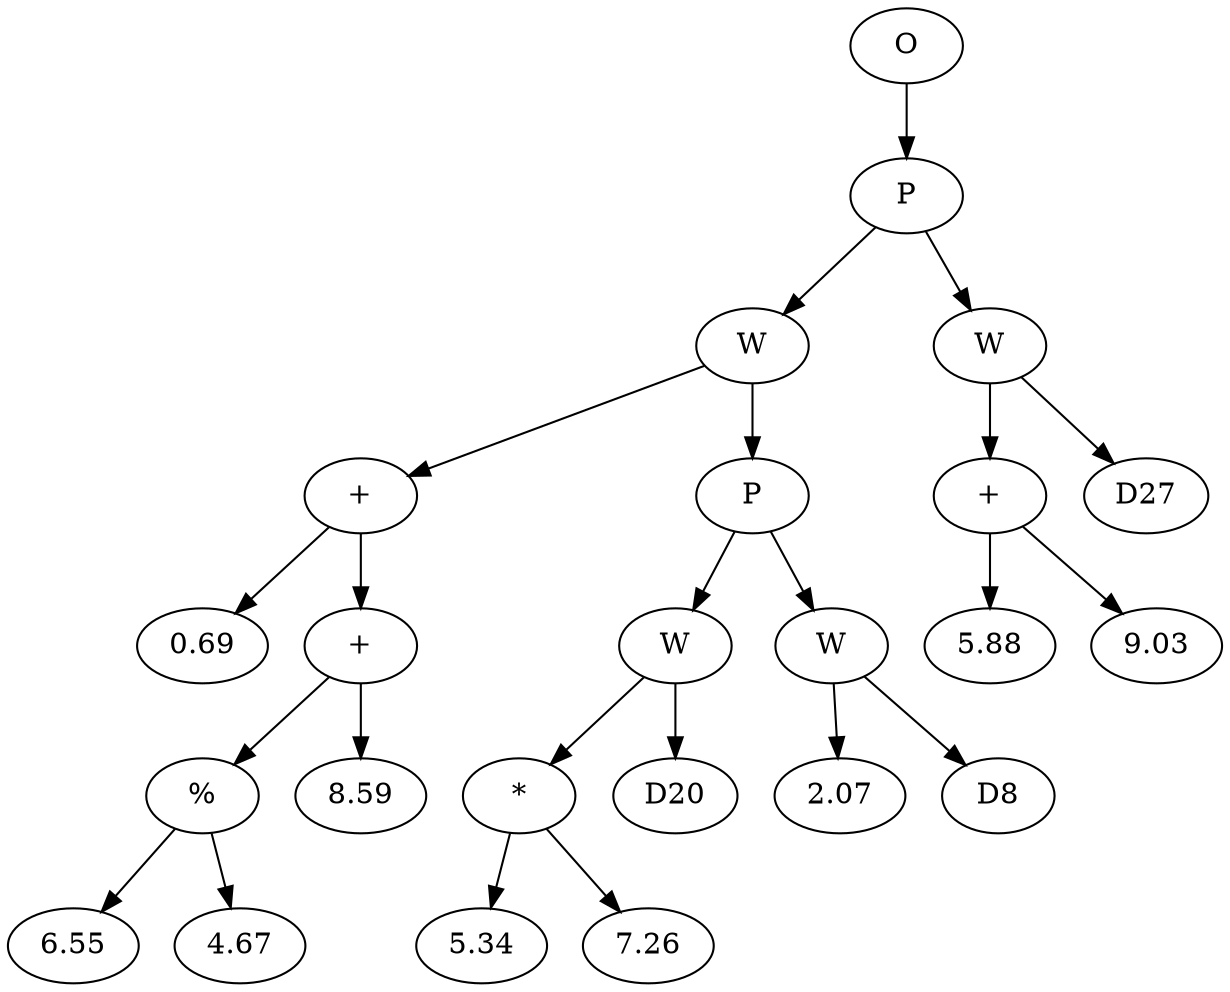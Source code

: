 // Tree
digraph {
	5959155 [label=O]
	5959156 [label=P]
	5959155 -> 5959156
	5959157 [label=W]
	5959156 -> 5959157
	5959158 [label="+"]
	5959157 -> 5959158
	5959159 [label=0.69]
	5959158 -> 5959159
	5959160 [label="+"]
	5959158 -> 5959160
	5959161 [label="%"]
	5959160 -> 5959161
	5959162 [label=6.55]
	5959161 -> 5959162
	5959163 [label=4.67]
	5959161 -> 5959163
	5959164 [label=8.59]
	5959160 -> 5959164
	5959165 [label=P]
	5959157 -> 5959165
	5959166 [label=W]
	5959165 -> 5959166
	5959167 [label="*"]
	5959166 -> 5959167
	5959168 [label=5.34]
	5959167 -> 5959168
	5959169 [label=7.26]
	5959167 -> 5959169
	5959170 [label=D20]
	5959166 -> 5959170
	5959171 [label=W]
	5959165 -> 5959171
	5959172 [label=2.07]
	5959171 -> 5959172
	5959173 [label=D8]
	5959171 -> 5959173
	5959174 [label=W]
	5959156 -> 5959174
	5959175 [label="+"]
	5959174 -> 5959175
	5959176 [label=5.88]
	5959175 -> 5959176
	5959177 [label=9.03]
	5959175 -> 5959177
	5959178 [label=D27]
	5959174 -> 5959178
}
